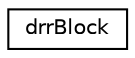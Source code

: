 digraph "Graphical Class Hierarchy"
{
  edge [fontname="Helvetica",fontsize="10",labelfontname="Helvetica",labelfontsize="10"];
  node [fontname="Helvetica",fontsize="10",shape=record];
  rankdir="LR";
  Node1 [label="drrBlock",height=0.2,width=0.4,color="black", fillcolor="white", style="filled",URL="$da/dbc/uniondrr_block.html"];
}
